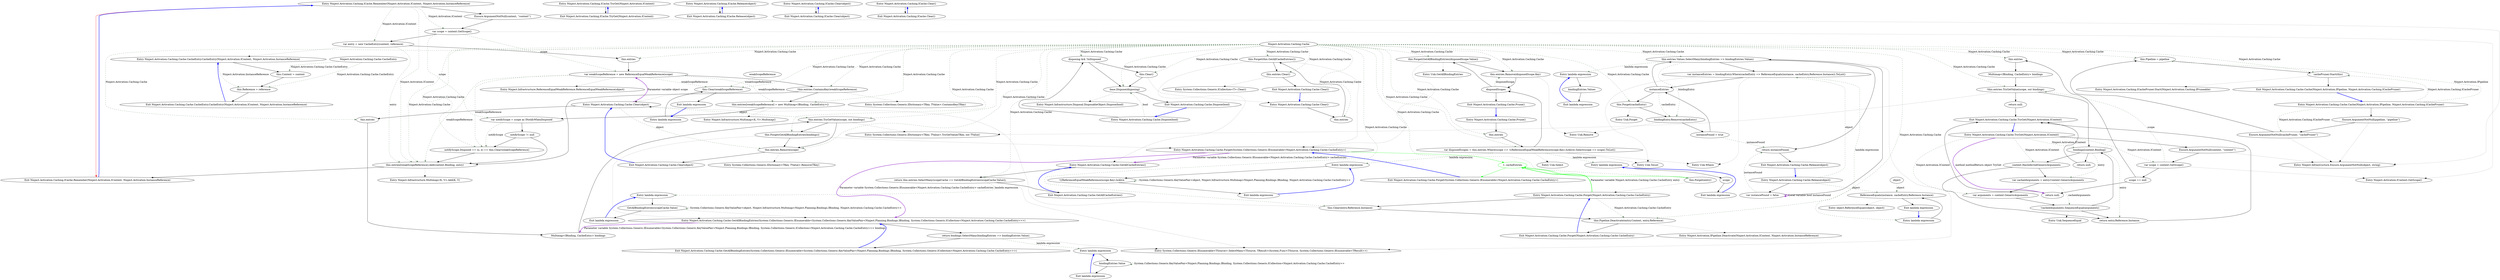 digraph  {
n0 [cluster="Ninject.Activation.Caching.ICache.Remember(Ninject.Activation.IContext, Ninject.Activation.InstanceReference)", label="Entry Ninject.Activation.Caching.ICache.Remember(Ninject.Activation.IContext, Ninject.Activation.InstanceReference)", span="42-42"];
n1 [cluster="Ninject.Activation.Caching.ICache.Remember(Ninject.Activation.IContext, Ninject.Activation.InstanceReference)", label="Exit Ninject.Activation.Caching.ICache.Remember(Ninject.Activation.IContext, Ninject.Activation.InstanceReference)", span="42-42"];
n2 [cluster="Ninject.Activation.Caching.ICache.TryGet(Ninject.Activation.IContext)", label="Entry Ninject.Activation.Caching.ICache.TryGet(Ninject.Activation.IContext)", span="49-49"];
n3 [cluster="Ninject.Activation.Caching.ICache.TryGet(Ninject.Activation.IContext)", label="Exit Ninject.Activation.Caching.ICache.TryGet(Ninject.Activation.IContext)", span="49-49"];
n4 [cluster="Ninject.Activation.Caching.ICache.Release(object)", label="Entry Ninject.Activation.Caching.ICache.Release(object)", span="56-56"];
n5 [cluster="Ninject.Activation.Caching.ICache.Release(object)", label="Exit Ninject.Activation.Caching.ICache.Release(object)", span="56-56"];
n6 [cluster="Ninject.Activation.Caching.ICache.Clear(object)", label="Entry Ninject.Activation.Caching.ICache.Clear(object)", span="63-63"];
n7 [cluster="Ninject.Activation.Caching.ICache.Clear(object)", label="Exit Ninject.Activation.Caching.ICache.Clear(object)", span="63-63"];
n8 [cluster="Ninject.Activation.Caching.ICache.Clear()", label="Entry Ninject.Activation.Caching.ICache.Clear()", span="68-68"];
n9 [cluster="Ninject.Activation.Caching.ICache.Clear()", label="Exit Ninject.Activation.Caching.ICache.Clear()", span="68-68"];
d119 [cluster="Ninject.Activation.Caching.Cache.Forget(System.Collections.Generic.IEnumerable<Ninject.Activation.Caching.Cache.CacheEntry>)", color=green, community=0, label="1: cacheEntries", span="237-237"];
d88 [cluster="Ninject.Activation.Caching.Cache.Forget(System.Collections.Generic.IEnumerable<Ninject.Activation.Caching.Cache.CacheEntry>)", label="Entry Ninject.Activation.Caching.Cache.Forget(System.Collections.Generic.IEnumerable<Ninject.Activation.Caching.Cache.CacheEntry>)", span="235-235"];
d120 [cluster="Ninject.Activation.Caching.Cache.Forget(System.Collections.Generic.IEnumerable<Ninject.Activation.Caching.Cache.CacheEntry>)", label="this.Forget(entry)", span="239-239"];
d122 [cluster="Ninject.Activation.Caching.Cache.Forget(Ninject.Activation.Caching.Cache.CacheEntry)", label="Entry Ninject.Activation.Caching.Cache.Forget(Ninject.Activation.Caching.Cache.CacheEntry)", span="247-247"];
d121 [cluster="Ninject.Activation.Caching.Cache.Forget(System.Collections.Generic.IEnumerable<Ninject.Activation.Caching.Cache.CacheEntry>)", label="Exit Ninject.Activation.Caching.Cache.Forget(System.Collections.Generic.IEnumerable<Ninject.Activation.Caching.Cache.CacheEntry>)", span="235-235"];
d83 [cluster="Ninject.Activation.Caching.Cache.Prune()", label="this.Forget(GetAllBindingEntries(disposedScope.Value))", span="175-175"];
d98 [cluster="Ninject.Activation.Caching.Cache.Clear(object)", label="this.Forget(GetAllBindingEntries(bindings))", span="193-193"];
d104 [cluster="Ninject.Activation.Caching.Cache.Clear()", label="this.Forget(this.GetAllCacheEntries())", span="207-207"];
d101 [cluster="Ninject.Activation.Caching.Cache.GetAllBindingEntries(System.Collections.Generic.IEnumerable<System.Collections.Generic.KeyValuePair<Ninject.Planning.Bindings.IBinding, System.Collections.Generic.ICollection<Ninject.Activation.Caching.Cache.CacheEntry>>>)", label="Entry Ninject.Activation.Caching.Cache.GetAllBindingEntries(System.Collections.Generic.IEnumerable<System.Collections.Generic.KeyValuePair<Ninject.Planning.Bindings.IBinding, System.Collections.Generic.ICollection<Ninject.Activation.Caching.Cache.CacheEntry>>>)", span="217-217"];
d107 [cluster="Ninject.Activation.Caching.Cache.GetAllCacheEntries()", label="Entry Ninject.Activation.Caching.Cache.GetAllCacheEntries()", span="226-226"];
d130 [label="Ninject.Activation.Caching.Cache", span=""];
d125 [cluster="Ninject.Activation.Caching.Cache.Forget(Ninject.Activation.Caching.Cache.CacheEntry)", label="Exit Ninject.Activation.Caching.Cache.Forget(Ninject.Activation.Caching.Cache.CacheEntry)", span="247-247"];
d123 [cluster="Ninject.Activation.Caching.Cache.Forget(Ninject.Activation.Caching.Cache.CacheEntry)", label="this.Clear(entry.Reference.Instance)", span="249-249"];
d124 [cluster="Ninject.Activation.Caching.Cache.Forget(Ninject.Activation.Caching.Cache.CacheEntry)", label="this.Pipeline.Deactivate(entry.Context, entry.Reference)", span="250-250"];
d82 [cluster="Ninject.Activation.Caching.Cache.Prune()", label=disposedScopes, span="173-173"];
d84 [cluster="Ninject.Activation.Caching.Cache.Prune()", label="this.entries.Remove(disposedScope.Key)", span="176-176"];
d87 [cluster="Unk.GetAllBindingEntries", label="Entry Unk.GetAllBindingEntries", span=""];
d97 [cluster="Ninject.Activation.Caching.Cache.Clear(object)", label="this.entries.TryGetValue(scope, out bindings)", span="191-191"];
d99 [cluster="Ninject.Activation.Caching.Cache.Clear(object)", label="this.entries.Remove(scope)", span="196-196"];
d103 [cluster="Ninject.Activation.Caching.Cache.Clear()", label="this.entries", span="205-205"];
d105 [cluster="Ninject.Activation.Caching.Cache.Clear()", label="this.entries.Clear()", span="208-208"];
d110 [cluster="Ninject.Activation.Caching.Cache.GetAllBindingEntries(System.Collections.Generic.IEnumerable<System.Collections.Generic.KeyValuePair<Ninject.Planning.Bindings.IBinding, System.Collections.Generic.ICollection<Ninject.Activation.Caching.Cache.CacheEntry>>>)", label="Exit Ninject.Activation.Caching.Cache.GetAllBindingEntries(System.Collections.Generic.IEnumerable<System.Collections.Generic.KeyValuePair<Ninject.Planning.Bindings.IBinding, System.Collections.Generic.ICollection<Ninject.Activation.Caching.Cache.CacheEntry>>>)", span="217-217"];
d117 [cluster="lambda expression", label="GetAllBindingEntries(scopeCache.Value)", span="228-228"];
d109 [cluster="Ninject.Activation.Caching.Cache.GetAllBindingEntries(System.Collections.Generic.IEnumerable<System.Collections.Generic.KeyValuePair<Ninject.Planning.Bindings.IBinding, System.Collections.Generic.ICollection<Ninject.Activation.Caching.Cache.CacheEntry>>>)", label="return bindings.SelectMany(bindingEntries => bindingEntries.Value);", span="219-219"];
d96 [cluster="Ninject.Activation.Caching.Cache.Clear(object)", label="Multimap<IBinding, CacheEntry> bindings", span="190-190"];
d115 [cluster="Ninject.Activation.Caching.Cache.GetAllCacheEntries()", label="Exit Ninject.Activation.Caching.Cache.GetAllCacheEntries()", span="226-226"];
d114 [cluster="Ninject.Activation.Caching.Cache.GetAllCacheEntries()", label="return this.entries.SelectMany(scopeCache => GetAllBindingEntries(scopeCache.Value));", span="228-228"];
d3 [cluster="Ninject.Activation.Caching.Cache.Cache(Ninject.Activation.IPipeline, Ninject.Activation.Caching.ICachePruner)", label="this.Pipeline = pipeline", span="41-41"];
d4 [cluster="Ninject.Activation.Caching.Cache.Cache(Ninject.Activation.IPipeline, Ninject.Activation.Caching.ICachePruner)", label="cachePruner.Start(this)", span="42-42"];
d9 [cluster="Ninject.Activation.Caching.Cache.Dispose(bool)", label="disposing && !IsDisposed", span="64-64"];
d10 [cluster="Ninject.Activation.Caching.Cache.Dispose(bool)", label="this.Clear()", span="66-66"];
d11 [cluster="Ninject.Activation.Caching.Cache.Dispose(bool)", label="base.Dispose(disposing)", span="69-69"];
d19 [cluster="Ninject.Activation.Caching.Cache.Remember(Ninject.Activation.IContext, Ninject.Activation.InstanceReference)", label="this.entries", span="84-84"];
d21 [cluster="Ninject.Activation.Caching.Cache.Remember(Ninject.Activation.IContext, Ninject.Activation.InstanceReference)", label="!this.entries.ContainsKey(weakScopeReference)", span="87-87"];
d22 [cluster="Ninject.Activation.Caching.Cache.Remember(Ninject.Activation.IContext, Ninject.Activation.InstanceReference)", label="this.entries[weakScopeReference] = new Multimap<IBinding, CacheEntry>()", span="89-89"];
d25 [cluster="Ninject.Activation.Caching.Cache.Remember(Ninject.Activation.IContext, Ninject.Activation.InstanceReference)", label="notifyScope.Disposed += (o, e) => this.Clear(weakScopeReference)", span="93-93"];
d35 [cluster="lambda expression", label="this.Clear(weakScopeReference)", span="93-93"];
d26 [cluster="Ninject.Activation.Caching.Cache.Remember(Ninject.Activation.IContext, Ninject.Activation.InstanceReference)", label="this.entries[weakScopeReference].Add(context.Binding, entry)", span="97-97"];
d43 [cluster="Ninject.Activation.Caching.Cache.TryGet(Ninject.Activation.IContext)", label="this.entries", span="115-115"];
d45 [cluster="Ninject.Activation.Caching.Cache.TryGet(Ninject.Activation.IContext)", label="!this.entries.TryGetValue(scope, out bindings)", span="118-118"];
d59 [cluster="Ninject.Activation.Caching.Cache.Release(object)", label="this.entries.Values.SelectMany(bindingEntries => bindingEntries.Values)", span="151-151"];
d62 [cluster="Ninject.Activation.Caching.Cache.Release(object)", label="this.Forget(cacheEntry)", span="156-156"];
d80 [cluster="Ninject.Activation.Caching.Cache.Prune()", label="this.entries", span="170-170"];
d81 [cluster="Ninject.Activation.Caching.Cache.Prune()", label="var disposedScopes = this.entries.Where(scope => !((ReferenceEqualWeakReference)scope.Key).IsAlive).Select(scope => scope).ToList()", span="172-172"];
d95 [cluster="Ninject.Activation.Caching.Cache.Clear(object)", label="this.entries", span="188-188"];
d37 [cluster="Ninject.Activation.Caching.Cache.Clear(object)", label="Entry Ninject.Activation.Caching.Cache.Clear(object)", span="186-186"];
d126 [cluster="Ninject.Activation.IPipeline.Deactivate(Ninject.Activation.IContext, Ninject.Activation.InstanceReference)", label="Entry Ninject.Activation.IPipeline.Deactivate(Ninject.Activation.IContext, Ninject.Activation.InstanceReference)", span="40-40"];
d85 [cluster="Ninject.Activation.Caching.Cache.Prune()", label="Exit Ninject.Activation.Caching.Cache.Prune()", span="168-168"];
d71 [cluster="Unk.Remove", label="Entry Unk.Remove", span=""];
d55 [cluster="System.Collections.Generic.IDictionary<TKey, TValue>.TryGetValue(TKey, out TValue)", label="Entry System.Collections.Generic.IDictionary<TKey, TValue>.TryGetValue(TKey, out TValue)", span="0-0"];
d100 [cluster="Ninject.Activation.Caching.Cache.Clear(object)", label="Exit Ninject.Activation.Caching.Cache.Clear(object)", span="186-186"];
d102 [cluster="System.Collections.Generic.IDictionary<TKey, TValue>.Remove(TKey)", label="Entry System.Collections.Generic.IDictionary<TKey, TValue>.Remove(TKey)", span="0-0"];
d13 [cluster="Ninject.Activation.Caching.Cache.Clear()", label="Entry Ninject.Activation.Caching.Cache.Clear()", span="203-203"];
d106 [cluster="Ninject.Activation.Caching.Cache.Clear()", label="Exit Ninject.Activation.Caching.Cache.Clear()", span="203-203"];
d108 [cluster="System.Collections.Generic.ICollection<T>.Clear()", label="Entry System.Collections.Generic.ICollection<T>.Clear()", span="0-0"];
d116 [cluster="lambda expression", label="Entry lambda expression", span="228-228"];
d118 [cluster="lambda expression", label="Exit lambda expression", span="228-228"];
d67 [cluster="System.Collections.Generic.IEnumerable<TSource>.SelectMany<TSource, TResult>(System.Func<TSource, System.Collections.Generic.IEnumerable<TResult>>)", label="Entry System.Collections.Generic.IEnumerable<TSource>.SelectMany<TSource, TResult>(System.Func<TSource, System.Collections.Generic.IEnumerable<TResult>>)", span="0-0"];
d111 [cluster="lambda expression", label="Entry lambda expression", span="219-219"];
d0 [cluster="Ninject.Activation.Caching.Cache.Cache(Ninject.Activation.IPipeline, Ninject.Activation.Caching.ICachePruner)", label="Entry Ninject.Activation.Caching.Cache.Cache(Ninject.Activation.IPipeline, Ninject.Activation.Caching.ICachePruner)", span="36-36"];
d2 [cluster="Ninject.Activation.Caching.Cache.Cache(Ninject.Activation.IPipeline, Ninject.Activation.Caching.ICachePruner)", label="Ensure.ArgumentNotNull(cachePruner, ''cachePruner'')", span="39-39"];
d5 [cluster="Ninject.Activation.Caching.Cache.Cache(Ninject.Activation.IPipeline, Ninject.Activation.Caching.ICachePruner)", label="Exit Ninject.Activation.Caching.Cache.Cache(Ninject.Activation.IPipeline, Ninject.Activation.Caching.ICachePruner)", span="36-36"];
d7 [cluster="Ninject.Activation.Caching.ICachePruner.Start(Ninject.Activation.Caching.IPruneable)", label="Entry Ninject.Activation.Caching.ICachePruner.Start(Ninject.Activation.Caching.IPruneable)", span="25-25"];
d8 [cluster="Ninject.Activation.Caching.Cache.Dispose(bool)", label="Entry Ninject.Activation.Caching.Cache.Dispose(bool)", span="62-62"];
d12 [cluster="Ninject.Activation.Caching.Cache.Dispose(bool)", label="Exit Ninject.Activation.Caching.Cache.Dispose(bool)", span="62-62"];
d14 [cluster="Ninject.Infrastructure.Disposal.DisposableObject.Dispose(bool)", label="Entry Ninject.Infrastructure.Disposal.DisposableObject.Dispose(bool)", span="37-37"];
d18 [cluster="Ninject.Activation.Caching.Cache.Remember(Ninject.Activation.IContext, Ninject.Activation.InstanceReference)", label="var entry = new CacheEntry(context, reference)", span="82-82"];
d20 [cluster="Ninject.Activation.Caching.Cache.Remember(Ninject.Activation.IContext, Ninject.Activation.InstanceReference)", label="var weakScopeReference = new ReferenceEqualWeakReference(scope)", span="86-86"];
d31 [cluster="System.Collections.Generic.IDictionary<TKey, TValue>.ContainsKey(TKey)", label="Entry System.Collections.Generic.IDictionary<TKey, TValue>.ContainsKey(TKey)", span="0-0"];
d23 [cluster="Ninject.Activation.Caching.Cache.Remember(Ninject.Activation.IContext, Ninject.Activation.InstanceReference)", label="var notifyScope = scope as INotifyWhenDisposed", span="90-90"];
d32 [cluster="Ninject.Infrastructure.Multimap<K, V>.Multimap()", label="Entry Ninject.Infrastructure.Multimap<K, V>.Multimap()", span="22-22"];
d24 [cluster="Ninject.Activation.Caching.Cache.Remember(Ninject.Activation.IContext, Ninject.Activation.InstanceReference)", label="notifyScope != null", span="91-91"];
d131 [label=weakScopeReference, span=""];
d34 [cluster="lambda expression", label="Entry lambda expression", span="93-93"];
d36 [cluster="lambda expression", label="Exit lambda expression", span="93-93"];
d33 [cluster="Ninject.Infrastructure.Multimap<K, V>.Add(K, V)", label="Entry Ninject.Infrastructure.Multimap<K, V>.Add(K, V)", span="64-64"];
d41 [cluster="Ninject.Activation.Caching.Cache.TryGet(Ninject.Activation.IContext)", label="scope == null", span="110-110"];
d44 [cluster="Ninject.Activation.Caching.Cache.TryGet(Ninject.Activation.IContext)", label="Multimap<IBinding, CacheEntry> bindings", span="117-117"];
d40 [cluster="Ninject.Activation.Caching.Cache.TryGet(Ninject.Activation.IContext)", label="var scope = context.GetScope()", span="109-109"];
d46 [cluster="Ninject.Activation.Caching.Cache.TryGet(Ninject.Activation.IContext)", label="return null;", span="120-120"];
d47 [cluster="Ninject.Activation.Caching.Cache.TryGet(Ninject.Activation.IContext)", label="bindings[context.Binding]", span="123-123"];
d58 [cluster="Ninject.Activation.Caching.Cache.Release(object)", label="var instanceFound = false", span="150-150"];
d61 [cluster="Ninject.Activation.Caching.Cache.Release(object)", label=instanceEntries, span="154-154"];
d60 [cluster="Ninject.Activation.Caching.Cache.Release(object)", label="var instanceEntries = bindingEntry.Where(cacheEntry => ReferenceEquals(instance, cacheEntry.Reference.Instance)).ToList()", span="153-153"];
d65 [cluster="Ninject.Activation.Caching.Cache.Release(object)", label="return instanceFound;", span="162-162"];
d72 [cluster="lambda expression", label="Entry lambda expression", span="151-151"];
d63 [cluster="Ninject.Activation.Caching.Cache.Release(object)", label="bindingEntry.Remove(cacheEntry)", span="157-157"];
d70 [cluster="Unk.Forget", label="Entry Unk.Forget", span=""];
d79 [cluster="Ninject.Activation.Caching.Cache.Prune()", label="Entry Ninject.Activation.Caching.Cache.Prune()", span="168-168"];
d68 [cluster="Unk.Where", label="Entry Unk.Where", span=""];
d86 [cluster="Unk.Select", label="Entry Unk.Select", span=""];
d69 [cluster="Unk.ToList", label="Entry Unk.ToList", span=""];
d89 [cluster="lambda expression", label="Entry lambda expression", span="172-172"];
d92 [cluster="lambda expression", label="Entry lambda expression", span="172-172"];
d113 [cluster="lambda expression", label="Exit lambda expression", span="219-219"];
d112 [cluster="lambda expression", label="bindingEntries.Value", span="219-219"];
d1 [cluster="Ninject.Activation.Caching.Cache.Cache(Ninject.Activation.IPipeline, Ninject.Activation.Caching.ICachePruner)", label="Ensure.ArgumentNotNull(pipeline, ''pipeline'')", span="38-38"];
d6 [cluster="Ninject.Infrastructure.Ensure.ArgumentNotNull(object, string)", label="Entry Ninject.Infrastructure.Ensure.ArgumentNotNull(object, string)", span="17-17"];
d17 [cluster="Ninject.Activation.Caching.Cache.Remember(Ninject.Activation.IContext, Ninject.Activation.InstanceReference)", label="var scope = context.GetScope()", span="81-81"];
d29 [cluster="Ninject.Activation.Caching.Cache.CacheEntry.CacheEntry(Ninject.Activation.IContext, Ninject.Activation.InstanceReference)", label="Entry Ninject.Activation.Caching.Cache.CacheEntry.CacheEntry(Ninject.Activation.IContext, Ninject.Activation.InstanceReference)", span="263-263"];
d30 [cluster="Ninject.Infrastructure.ReferenceEqualWeakReference.ReferenceEqualWeakReference(object)", label="Entry Ninject.Infrastructure.ReferenceEqualWeakReference.ReferenceEqualWeakReference(object)", span="26-26"];
d42 [cluster="Ninject.Activation.Caching.Cache.TryGet(Ninject.Activation.IContext)", label="return null;", span="112-112"];
d38 [cluster="Ninject.Activation.Caching.Cache.TryGet(Ninject.Activation.IContext)", label="Entry Ninject.Activation.Caching.Cache.TryGet(Ninject.Activation.IContext)", span="106-106"];
d39 [cluster="Ninject.Activation.Caching.Cache.TryGet(Ninject.Activation.IContext)", label="Ensure.ArgumentNotNull(context, ''context'')", span="108-108"];
d28 [cluster="Ninject.Activation.IContext.GetScope()", label="Entry Ninject.Activation.IContext.GetScope()", span="69-69"];
d54 [cluster="Ninject.Activation.Caching.Cache.TryGet(Ninject.Activation.IContext)", label="Exit Ninject.Activation.Caching.Cache.TryGet(Ninject.Activation.IContext)", span="106-106"];
d51 [cluster="Ninject.Activation.Caching.Cache.TryGet(Ninject.Activation.IContext)", label="!cachedArguments.SequenceEqual(arguments)", span="130-130"];
d48 [cluster="Ninject.Activation.Caching.Cache.TryGet(Ninject.Activation.IContext)", label="context.HasInferredGenericArguments", span="125-125"];
d53 [cluster="Ninject.Activation.Caching.Cache.TryGet(Ninject.Activation.IContext)", label="return null;", span="139-139"];
d49 [cluster="Ninject.Activation.Caching.Cache.TryGet(Ninject.Activation.IContext)", label="var cachedArguments = entry.Context.GenericArguments", span="127-127"];
d52 [cluster="Ninject.Activation.Caching.Cache.TryGet(Ninject.Activation.IContext)", label="return entry.Reference.Instance;", span="136-136"];
d57 [cluster="Ninject.Activation.Caching.Cache.Release(object)", label="Entry Ninject.Activation.Caching.Cache.Release(object)", span="148-148"];
d64 [cluster="Ninject.Activation.Caching.Cache.Release(object)", label="instanceFound = true", span="158-158"];
d75 [cluster="lambda expression", label="Entry lambda expression", span="153-153"];
d66 [cluster="Ninject.Activation.Caching.Cache.Release(object)", label="Exit Ninject.Activation.Caching.Cache.Release(object)", span="148-148"];
d74 [cluster="lambda expression", label="Exit lambda expression", span="151-151"];
d73 [cluster="lambda expression", label="bindingEntries.Values", span="151-151"];
d91 [cluster="lambda expression", label="Exit lambda expression", span="172-172"];
d90 [cluster="lambda expression", label="!((ReferenceEqualWeakReference)scope.Key).IsAlive", span="172-172"];
d94 [cluster="lambda expression", label="Exit lambda expression", span="172-172"];
d93 [cluster="lambda expression", label=scope, span="172-172"];
d16 [cluster="Ninject.Activation.Caching.Cache.Remember(Ninject.Activation.IContext, Ninject.Activation.InstanceReference)", label="Ensure.ArgumentNotNull(context, ''context'')", span="79-79"];
d129 [cluster="Ninject.Activation.Caching.Cache.CacheEntry.CacheEntry(Ninject.Activation.IContext, Ninject.Activation.InstanceReference)", label="Exit Ninject.Activation.Caching.Cache.CacheEntry.CacheEntry(Ninject.Activation.IContext, Ninject.Activation.InstanceReference)", span="263-263"];
d127 [cluster="Ninject.Activation.Caching.Cache.CacheEntry.CacheEntry(Ninject.Activation.IContext, Ninject.Activation.InstanceReference)", label="this.Context = context", span="265-265"];
d128 [cluster="Ninject.Activation.Caching.Cache.CacheEntry.CacheEntry(Ninject.Activation.IContext, Ninject.Activation.InstanceReference)", label="this.Reference = reference", span="266-266"];
d50 [cluster="Ninject.Activation.Caching.Cache.TryGet(Ninject.Activation.IContext)", label="var arguments = context.GenericArguments", span="128-128"];
d56 [cluster="Unk.SequenceEqual", label="Entry Unk.SequenceEqual", span=""];
d76 [cluster="lambda expression", label="ReferenceEquals(instance, cacheEntry.Reference.Instance)", span="153-153"];
d77 [cluster="lambda expression", label="Exit lambda expression", span="153-153"];
d133 [label="Ninject.Activation.Caching.Cache.CacheEntry", span=""];
d132 [label=object, span=""];
d78 [cluster="object.ReferenceEquals(object, object)", label="Entry object.ReferenceEquals(object, object)", span="0-0"];
n0 -> n1  [color=red, key=0, style=solid];
n0 -> d26  [color=darkseagreen4, key=1, label="Ninject.Activation.IContext", style=dashed];
n0 -> d18  [color=darkseagreen4, key=1, label="Ninject.Activation.IContext", style=dashed];
n0 -> d17  [color=darkseagreen4, key=1, label="Ninject.Activation.IContext", style=dashed];
n0 -> d16  [key=0, style=solid];
n1 -> n0  [color=blue, key=0, style=bold];
n2 -> n3  [key=0, style=solid];
n3 -> n2  [color=blue, key=0, style=bold];
n4 -> n5  [key=0, style=solid];
n5 -> n4  [color=blue, key=0, style=bold];
n6 -> n7  [key=0, style=solid];
n7 -> n6  [color=blue, key=0, style=bold];
n8 -> n9  [key=0, style=solid];
n9 -> n8  [color=blue, key=0, style=bold];
d119 -> d120  [color=green, key=0, style=solid];
d119 -> d121  [color=green, key=0, style=solid];
d88 -> d119  [color=green, key=0, style=solid];
d88 -> d101  [color=darkorchid, key=3, label="Parameter variable System.Collections.Generic.IEnumerable<Ninject.Activation.Caching.Cache.CacheEntry> cacheEntries", style=bold];
d88 -> d107  [color=darkorchid, key=3, label="Parameter variable System.Collections.Generic.IEnumerable<Ninject.Activation.Caching.Cache.CacheEntry> cacheEntries", style=bold];
d120 -> d119  [color=green, key=0, style=solid];
d120 -> d122  [key=2, style=dotted];
d122 -> d119  [color=green, key=3, label="Parameter variable Ninject.Activation.Caching.Cache.CacheEntry entry", style=bold];
d122 -> d123  [key=0, style=solid];
d122 -> d124  [color=darkseagreen4, key=1, label="Ninject.Activation.Caching.Cache.CacheEntry", style=dashed];
d121 -> d88  [color=blue, key=0, style=bold];
d83 -> d88  [key=2, style=dotted];
d83 -> d84  [key=0, style=solid];
d83 -> d87  [key=2, style=dotted];
d98 -> d88  [key=2, style=dotted];
d98 -> d99  [key=0, style=solid];
d98 -> d101  [key=2, style=dotted];
d104 -> d88  [key=2, style=dotted];
d104 -> d105  [key=0, style=solid];
d104 -> d107  [key=2, style=dotted];
d101 -> d109  [key=0, style=solid];
d101 -> d96  [color=darkorchid, key=3, label="Parameter variable System.Collections.Generic.IEnumerable<System.Collections.Generic.KeyValuePair<Ninject.Planning.Bindings.IBinding, System.Collections.Generic.ICollection<Ninject.Activation.Caching.Cache.CacheEntry>>> bindings", style=bold];
d107 -> d114  [key=0, style=solid];
d130 -> d120  [color=darkseagreen4, key=1, label="Ninject.Activation.Caching.Cache", style=dashed];
d130 -> d83  [color=darkseagreen4, key=1, label="Ninject.Activation.Caching.Cache", style=dashed];
d130 -> d98  [color=darkseagreen4, key=1, label="Ninject.Activation.Caching.Cache", style=dashed];
d130 -> d104  [color=darkseagreen4, key=1, label="Ninject.Activation.Caching.Cache", style=dashed];
d130 -> d3  [color=darkseagreen4, key=1, label="Ninject.Activation.Caching.Cache", style=dashed];
d130 -> d4  [color=darkseagreen4, key=1, label="Ninject.Activation.Caching.Cache", style=dashed];
d130 -> d9  [color=darkseagreen4, key=1, label="Ninject.Activation.Caching.Cache", style=dashed];
d130 -> d10  [color=darkseagreen4, key=1, label="Ninject.Activation.Caching.Cache", style=dashed];
d130 -> d11  [color=darkseagreen4, key=1, label="Ninject.Activation.Caching.Cache", style=dashed];
d130 -> d19  [color=darkseagreen4, key=1, label="Ninject.Activation.Caching.Cache", style=dashed];
d130 -> d21  [color=darkseagreen4, key=1, label="Ninject.Activation.Caching.Cache", style=dashed];
d130 -> d22  [color=darkseagreen4, key=1, label="Ninject.Activation.Caching.Cache", style=dashed];
d130 -> d25  [color=darkseagreen4, key=1, label="Ninject.Activation.Caching.Cache", style=dashed];
d130 -> d35  [color=darkseagreen4, key=1, label="Ninject.Activation.Caching.Cache", style=dashed];
d130 -> d26  [color=darkseagreen4, key=1, label="Ninject.Activation.Caching.Cache", style=dashed];
d130 -> d43  [color=darkseagreen4, key=1, label="Ninject.Activation.Caching.Cache", style=dashed];
d130 -> d45  [color=darkseagreen4, key=1, label="Ninject.Activation.Caching.Cache", style=dashed];
d130 -> d59  [color=darkseagreen4, key=1, label="Ninject.Activation.Caching.Cache", style=dashed];
d130 -> d62  [color=darkseagreen4, key=1, label="Ninject.Activation.Caching.Cache", style=dashed];
d130 -> d80  [color=darkseagreen4, key=1, label="Ninject.Activation.Caching.Cache", style=dashed];
d130 -> d81  [color=darkseagreen4, key=1, label="Ninject.Activation.Caching.Cache", style=dashed];
d130 -> d84  [color=darkseagreen4, key=1, label="Ninject.Activation.Caching.Cache", style=dashed];
d130 -> d95  [color=darkseagreen4, key=1, label="Ninject.Activation.Caching.Cache", style=dashed];
d130 -> d97  [color=darkseagreen4, key=1, label="Ninject.Activation.Caching.Cache", style=dashed];
d130 -> d99  [color=darkseagreen4, key=1, label="Ninject.Activation.Caching.Cache", style=dashed];
d130 -> d103  [color=darkseagreen4, key=1, label="Ninject.Activation.Caching.Cache", style=dashed];
d130 -> d105  [color=darkseagreen4, key=1, label="Ninject.Activation.Caching.Cache", style=dashed];
d130 -> d114  [color=darkseagreen4, key=1, label="Ninject.Activation.Caching.Cache", style=dashed];
d130 -> d123  [color=darkseagreen4, key=1, label="Ninject.Activation.Caching.Cache", style=dashed];
d130 -> d124  [color=darkseagreen4, key=1, label="Ninject.Activation.Caching.Cache", style=dashed];
d125 -> d122  [color=blue, key=0, style=bold];
d123 -> d124  [key=0, style=solid];
d123 -> d37  [key=2, style=dotted];
d124 -> d125  [key=0, style=solid];
d124 -> d126  [key=2, style=dotted];
d82 -> d83  [key=0, style=solid];
d82 -> d85  [key=0, style=solid];
d82 -> d84  [color=darkseagreen4, key=1, label=disposedScope, style=dashed];
d84 -> d82  [key=0, style=solid];
d84 -> d71  [key=2, style=dotted];
d97 -> d98  [key=0, style=solid];
d97 -> d99  [key=0, style=solid];
d97 -> d55  [key=2, style=dotted];
d99 -> d100  [key=0, style=solid];
d99 -> d102  [key=2, style=dotted];
d103 -> d104  [key=0, style=solid];
d105 -> d106  [key=0, style=solid];
d105 -> d108  [key=2, style=dotted];
d110 -> d101  [color=blue, key=0, style=bold];
d117 -> d101  [key=2, style=dotted];
d117 -> d117  [color=darkseagreen4, key=1, label="System.Collections.Generic.KeyValuePair<object, Ninject.Infrastructure.Multimap<Ninject.Planning.Bindings.IBinding, Ninject.Activation.Caching.Cache.CacheEntry>>", style=dashed];
d117 -> d118  [key=0, style=solid];
d109 -> d110  [key=0, style=solid];
d109 -> d67  [key=2, style=dotted];
d109 -> d111  [color=darkseagreen4, key=1, label="lambda expression", style=dashed];
d96 -> d97  [key=0, style=solid];
d115 -> d107  [color=blue, key=0, style=bold];
d114 -> d115  [key=0, style=solid];
d114 -> d67  [key=2, style=dotted];
d114 -> d116  [color=darkseagreen4, key=1, label="lambda expression", style=dashed];
d3 -> d4  [key=0, style=solid];
d4 -> d5  [key=0, style=solid];
d4 -> d7  [key=2, style=dotted];
d9 -> d10  [key=0, style=solid];
d9 -> d11  [key=0, style=solid];
d10 -> d11  [key=0, style=solid];
d10 -> d13  [key=2, style=dotted];
d11 -> d12  [key=0, style=solid];
d11 -> d14  [key=2, style=dotted];
d19 -> d20  [key=0, style=solid];
d21 -> d22  [key=0, style=solid];
d21 -> d26  [key=0, style=solid];
d21 -> d31  [key=2, style=dotted];
d22 -> d23  [key=0, style=solid];
d22 -> d32  [key=2, style=dotted];
d25 -> d26  [key=0, style=solid];
d35 -> d36  [key=0, style=solid];
d35 -> d37  [key=2, style=dotted];
d26 -> n1  [key=0, style=solid];
d26 -> d33  [key=2, style=dotted];
d43 -> d44  [key=0, style=solid];
d45 -> d46  [key=0, style=solid];
d45 -> d47  [key=0, style=solid];
d45 -> d55  [key=2, style=dotted];
d59 -> d60  [key=0, style=solid];
d59 -> d65  [key=0, style=solid];
d59 -> d67  [key=2, style=dotted];
d59 -> d72  [color=darkseagreen4, key=1, label="lambda expression", style=dashed];
d59 -> d63  [color=darkseagreen4, key=1, label=bindingEntry, style=dashed];
d62 -> d63  [key=0, style=solid];
d62 -> d70  [key=2, style=dotted];
d80 -> d81  [key=0, style=solid];
d81 -> d82  [key=0, style=solid];
d81 -> d68  [key=2, style=dotted];
d81 -> d86  [key=2, style=dotted];
d81 -> d69  [key=2, style=dotted];
d81 -> d89  [color=darkseagreen4, key=1, label="lambda expression", style=dashed];
d81 -> d92  [color=darkseagreen4, key=1, label="lambda expression", style=dashed];
d95 -> d96  [key=0, style=solid];
d37 -> d97  [color=darkseagreen4, key=1, label=object, style=dashed];
d37 -> d99  [color=darkseagreen4, key=1, label=object, style=dashed];
d37 -> d95  [key=0, style=solid];
d37 -> d20  [color=darkorchid, key=3, label="Parameter variable object scope", style=bold];
d85 -> d79  [color=blue, key=0, style=bold];
d100 -> d37  [color=blue, key=0, style=bold];
d13 -> d103  [key=0, style=solid];
d106 -> d13  [color=blue, key=0, style=bold];
d116 -> d117  [key=0, style=solid];
d118 -> d116  [color=blue, key=0, style=bold];
d111 -> d112  [key=0, style=solid];
d0 -> d3  [color=darkseagreen4, key=1, label="Ninject.Activation.IPipeline", style=dashed];
d0 -> d4  [color=darkseagreen4, key=1, label="Ninject.Activation.Caching.ICachePruner", style=dashed];
d0 -> d1  [key=0, style=solid];
d0 -> d2  [color=darkseagreen4, key=1, label="Ninject.Activation.Caching.ICachePruner", style=dashed];
d2 -> d3  [key=0, style=solid];
d2 -> d6  [key=2, style=dotted];
d5 -> d0  [color=blue, key=0, style=bold];
d8 -> d9  [key=0, style=solid];
d8 -> d11  [color=darkseagreen4, key=1, label=bool, style=dashed];
d12 -> d8  [color=blue, key=0, style=bold];
d18 -> d19  [key=0, style=solid];
d18 -> d26  [color=darkseagreen4, key=1, label=entry, style=dashed];
d18 -> d29  [key=2, style=dotted];
d20 -> d21  [key=0, style=solid];
d20 -> d22  [color=darkseagreen4, key=1, label=weakScopeReference, style=dashed];
d20 -> d25  [color=darkseagreen4, key=1, label=weakScopeReference, style=dashed];
d20 -> d35  [color=darkseagreen4, key=1, label=weakScopeReference, style=dashed];
d20 -> d26  [color=darkseagreen4, key=1, label=weakScopeReference, style=dashed];
d20 -> d30  [key=2, style=dotted];
d23 -> d25  [color=darkseagreen4, key=1, label=notifyScope, style=dashed];
d23 -> d24  [key=0, style=solid];
d24 -> d25  [key=0, style=solid];
d24 -> d26  [key=0, style=solid];
d131 -> d35  [color=darkseagreen4, key=1, label=weakScopeReference, style=dashed];
d34 -> d35  [key=0, style=solid];
d36 -> d34  [color=blue, key=0, style=bold];
d41 -> d43  [key=0, style=solid];
d41 -> d42  [key=0, style=solid];
d44 -> d45  [key=0, style=solid];
d40 -> d45  [color=darkseagreen4, key=1, label=scope, style=dashed];
d40 -> d41  [key=0, style=solid];
d40 -> d28  [key=2, style=dotted];
d46 -> d54  [key=0, style=solid];
d47 -> d48  [key=0, style=solid];
d47 -> d53  [key=0, style=solid];
d47 -> d49  [color=darkseagreen4, key=1, label=entry, style=dashed];
d47 -> d52  [color=darkseagreen4, key=1, label=entry, style=dashed];
d58 -> d59  [key=0, style=solid];
d58 -> d58  [color=darkorchid, key=3, label="Local variable bool instanceFound", style=bold];
d58 -> d65  [color=darkseagreen4, key=1, label=instanceFound, style=dashed];
d61 -> d59  [key=0, style=solid];
d61 -> d62  [key=0, style=solid];
d61 -> d63  [color=darkseagreen4, key=1, label=cacheEntry, style=dashed];
d60 -> d61  [key=0, style=solid];
d60 -> d68  [key=2, style=dotted];
d60 -> d69  [key=2, style=dotted];
d60 -> d75  [color=darkseagreen4, key=1, label="lambda expression", style=dashed];
d65 -> d66  [key=0, style=solid];
d72 -> d73  [key=0, style=solid];
d63 -> d71  [key=2, style=dotted];
d63 -> d64  [key=0, style=solid];
d79 -> d80  [key=0, style=solid];
d89 -> d90  [key=0, style=solid];
d92 -> d93  [key=0, style=solid];
d113 -> d111  [color=blue, key=0, style=bold];
d112 -> d113  [key=0, style=solid];
d112 -> d112  [color=darkseagreen4, key=1, label="System.Collections.Generic.KeyValuePair<Ninject.Planning.Bindings.IBinding, System.Collections.Generic.ICollection<Ninject.Activation.Caching.Cache.CacheEntry>>", style=dashed];
d1 -> d2  [key=0, style=solid];
d1 -> d6  [key=2, style=dotted];
d17 -> d18  [key=0, style=solid];
d17 -> d20  [color=darkseagreen4, key=1, label=scope, style=dashed];
d17 -> d23  [color=darkseagreen4, key=1, label=scope, style=dashed];
d17 -> d28  [key=2, style=dotted];
d29 -> d127  [key=0, style=solid];
d29 -> d128  [color=darkseagreen4, key=1, label="Ninject.Activation.InstanceReference", style=dashed];
d42 -> d54  [key=0, style=solid];
d38 -> d40  [color=darkseagreen4, key=1, label="Ninject.Activation.IContext", style=dashed];
d38 -> d47  [color=darkseagreen4, key=1, label="Ninject.Activation.IContext", style=dashed];
d38 -> d42  [color=darkorchid, key=3, label="method methodReturn object TryGet", style=bold];
d38 -> d39  [key=0, style=solid];
d38 -> d48  [color=darkseagreen4, key=1, label="Ninject.Activation.IContext", style=dashed];
d38 -> d50  [color=darkseagreen4, key=1, label="Ninject.Activation.IContext", style=dashed];
d39 -> d40  [key=0, style=solid];
d39 -> d6  [key=2, style=dotted];
d54 -> d38  [color=blue, key=0, style=bold];
d51 -> d47  [key=0, style=solid];
d51 -> d52  [key=0, style=solid];
d51 -> d56  [key=2, style=dotted];
d48 -> d49  [key=0, style=solid];
d48 -> d52  [key=0, style=solid];
d53 -> d54  [key=0, style=solid];
d49 -> d51  [color=darkseagreen4, key=1, label=cachedArguments, style=dashed];
d49 -> d50  [key=0, style=solid];
d52 -> d54  [key=0, style=solid];
d57 -> d58  [key=0, style=solid];
d57 -> d60  [color=darkseagreen4, key=1, label=object, style=dashed];
d57 -> d76  [color=darkseagreen4, key=1, label=object, style=dashed];
d64 -> d61  [key=0, style=solid];
d64 -> d65  [color=darkseagreen4, key=1, label=instanceFound, style=dashed];
d75 -> d76  [key=0, style=solid];
d66 -> d57  [color=blue, key=0, style=bold];
d74 -> d72  [color=blue, key=0, style=bold];
d73 -> d74  [key=0, style=solid];
d91 -> d89  [color=blue, key=0, style=bold];
d90 -> d91  [key=0, style=solid];
d90 -> d90  [color=darkseagreen4, key=1, label="System.Collections.Generic.KeyValuePair<object, Ninject.Infrastructure.Multimap<Ninject.Planning.Bindings.IBinding, Ninject.Activation.Caching.Cache.CacheEntry>>", style=dashed];
d94 -> d92  [color=blue, key=0, style=bold];
d93 -> d94  [key=0, style=solid];
d16 -> d6  [key=2, style=dotted];
d16 -> d17  [key=0, style=solid];
d129 -> d29  [color=blue, key=0, style=bold];
d127 -> d128  [key=0, style=solid];
d128 -> d129  [key=0, style=solid];
d50 -> d51  [key=0, style=solid];
d76 -> d77  [key=0, style=solid];
d76 -> d78  [key=2, style=dotted];
d77 -> d75  [color=blue, key=0, style=bold];
d133 -> d127  [color=darkseagreen4, key=1, label="Ninject.Activation.Caching.Cache.CacheEntry", style=dashed];
d133 -> d128  [color=darkseagreen4, key=1, label="Ninject.Activation.Caching.Cache.CacheEntry", style=dashed];
d132 -> d76  [color=darkseagreen4, key=1, label=object, style=dashed];
}
